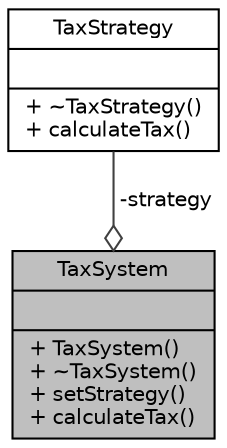 digraph "TaxSystem"
{
 // LATEX_PDF_SIZE
  edge [fontname="Helvetica",fontsize="10",labelfontname="Helvetica",labelfontsize="10"];
  node [fontname="Helvetica",fontsize="10",shape=record];
  Node1 [label="{TaxSystem\n||+ TaxSystem()\l+ ~TaxSystem()\l+ setStrategy()\l+ calculateTax()\l}",height=0.2,width=0.4,color="black", fillcolor="grey75", style="filled", fontcolor="black",tooltip="Implements the Strategy pattern for tax calculations."];
  Node2 -> Node1 [color="grey25",fontsize="10",style="solid",label=" -strategy" ,arrowhead="odiamond",fontname="Helvetica"];
  Node2 [label="{TaxStrategy\n||+ ~TaxStrategy()\l+ calculateTax()\l}",height=0.2,width=0.4,color="black", fillcolor="white", style="filled",URL="$classTaxStrategy.html",tooltip="Abstract base class for implementing various tax calculation strategies."];
}
